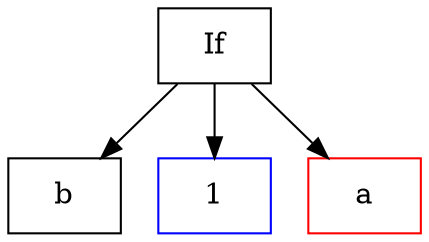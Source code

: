 
// Eval 6
digraph G {
    node [shape = "box"]

    n0 [label="If"];
    n0 -> n1;
    n1 [label="b"];
    n0 -> n2;
    n2 [label="1" color="blue"];
    n0 -> n3;
    n3 [label="a" color= "red"];
}
